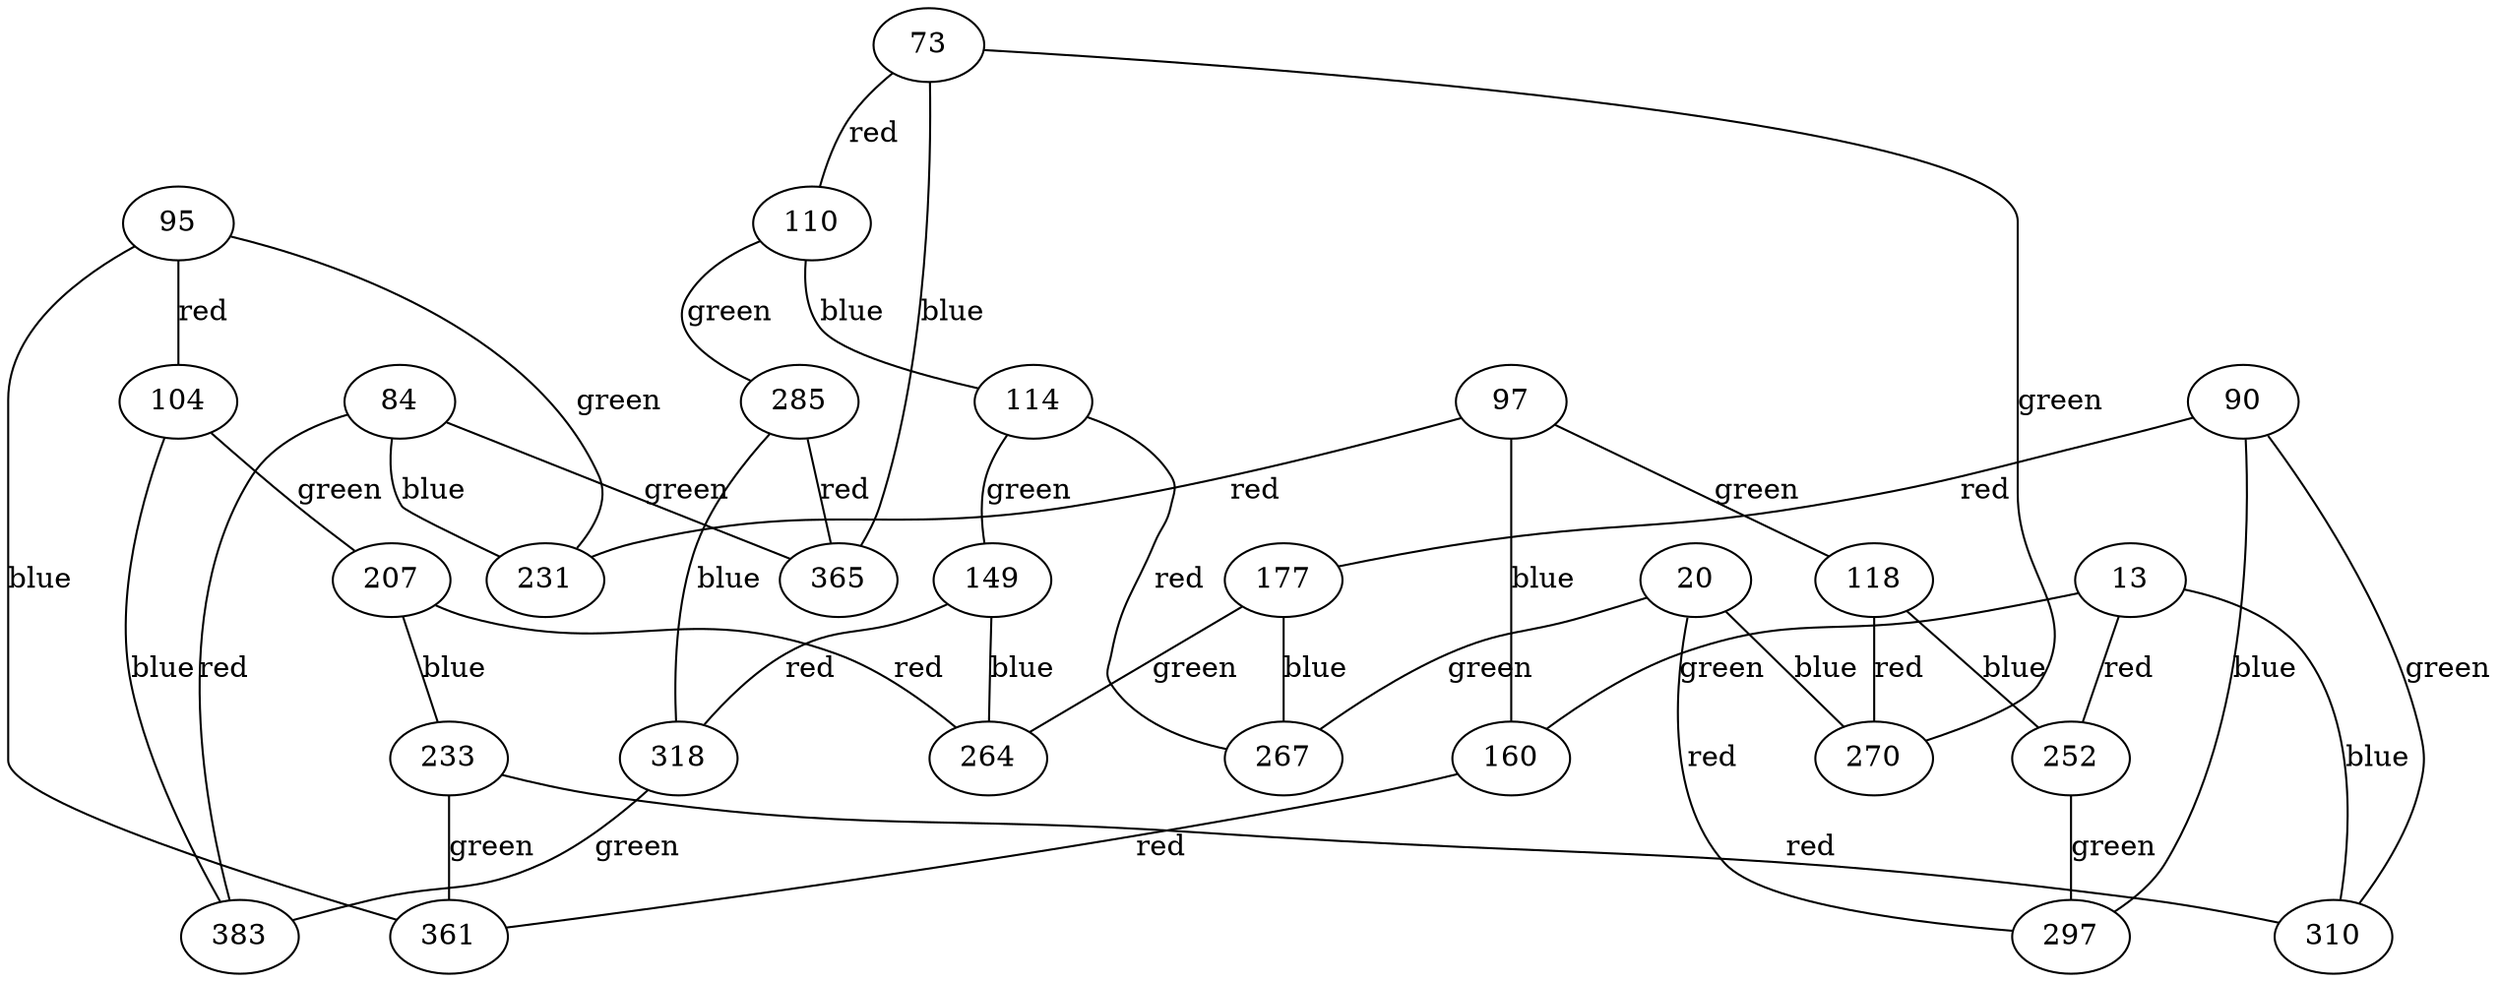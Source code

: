 graph {
  node_0  [label="264"];
  node_1  [label="267"];
  node_2  [label="270"];
  node_3  [label="20"];
  node_4  [label="149"];
  node_5  [label="285"];
  node_6  [label="160"];
  node_7  [label="297"];
  node_8  [label="177"];
  node_9  [label="310"];
  node_10  [label="318"];
  node_11  [label="73"];
  node_12  [label="207"];
  node_13  [label="84"];
  node_14  [label="90"];
  node_15  [label="95"];
  node_16  [label="97"];
  node_17  [label="231"];
  node_18  [label="104"];
  node_19  [label="233"];
  node_20  [label="365"];
  node_21  [label="110"];
  node_22  [label="114"];
  node_23  [label="118"];
  node_24  [label="361"];
  node_25  [label="252"];
  node_26  [label="383"];
  node_27  [label="13"];

  node_4 -- node_0 [label="blue"];
  node_22 -- node_1 [label="red"];
  node_11 -- node_2 [label="green"];
  node_23 -- node_2 [label="red"];
  node_3 -- node_2 [label="blue"];
  node_3 -- node_1 [label="green"];
  node_3 -- node_7 [label="red"];
  node_22 -- node_4 [label="green"];
  node_5 -- node_20 [label="red"];
  node_27 -- node_6 [label="green"];
  node_6 -- node_24 [label="red"];
  node_25 -- node_7 [label="green"];
  node_8 -- node_0 [label="green"];
  node_8 -- node_1 [label="blue"];
  node_27 -- node_9 [label="blue"];
  node_4 -- node_10 [label="red"];
  node_5 -- node_10 [label="blue"];
  node_11 -- node_21 [label="red"];
  node_11 -- node_20 [label="blue"];
  node_18 -- node_12 [label="green"];
  node_12 -- node_0 [label="red"];
  node_12 -- node_19 [label="blue"];
  node_13 -- node_26 [label="red"];
  node_13 -- node_20 [label="green"];
  node_14 -- node_8 [label="red"];
  node_14 -- node_7 [label="blue"];
  node_14 -- node_9 [label="green"];
  node_15 -- node_18 [label="red"];
  node_16 -- node_6 [label="blue"];
  node_16 -- node_17 [label="red"];
  node_16 -- node_23 [label="green"];
  node_13 -- node_17 [label="blue"];
  node_15 -- node_17 [label="green"];
  node_18 -- node_26 [label="blue"];
  node_19 -- node_9 [label="red"];
  node_19 -- node_24 [label="green"];
  node_21 -- node_22 [label="blue"];
  node_21 -- node_5 [label="green"];
  node_23 -- node_25 [label="blue"];
  node_15 -- node_24 [label="blue"];
  node_27 -- node_25 [label="red"];
  node_10 -- node_26 [label="green"];
}